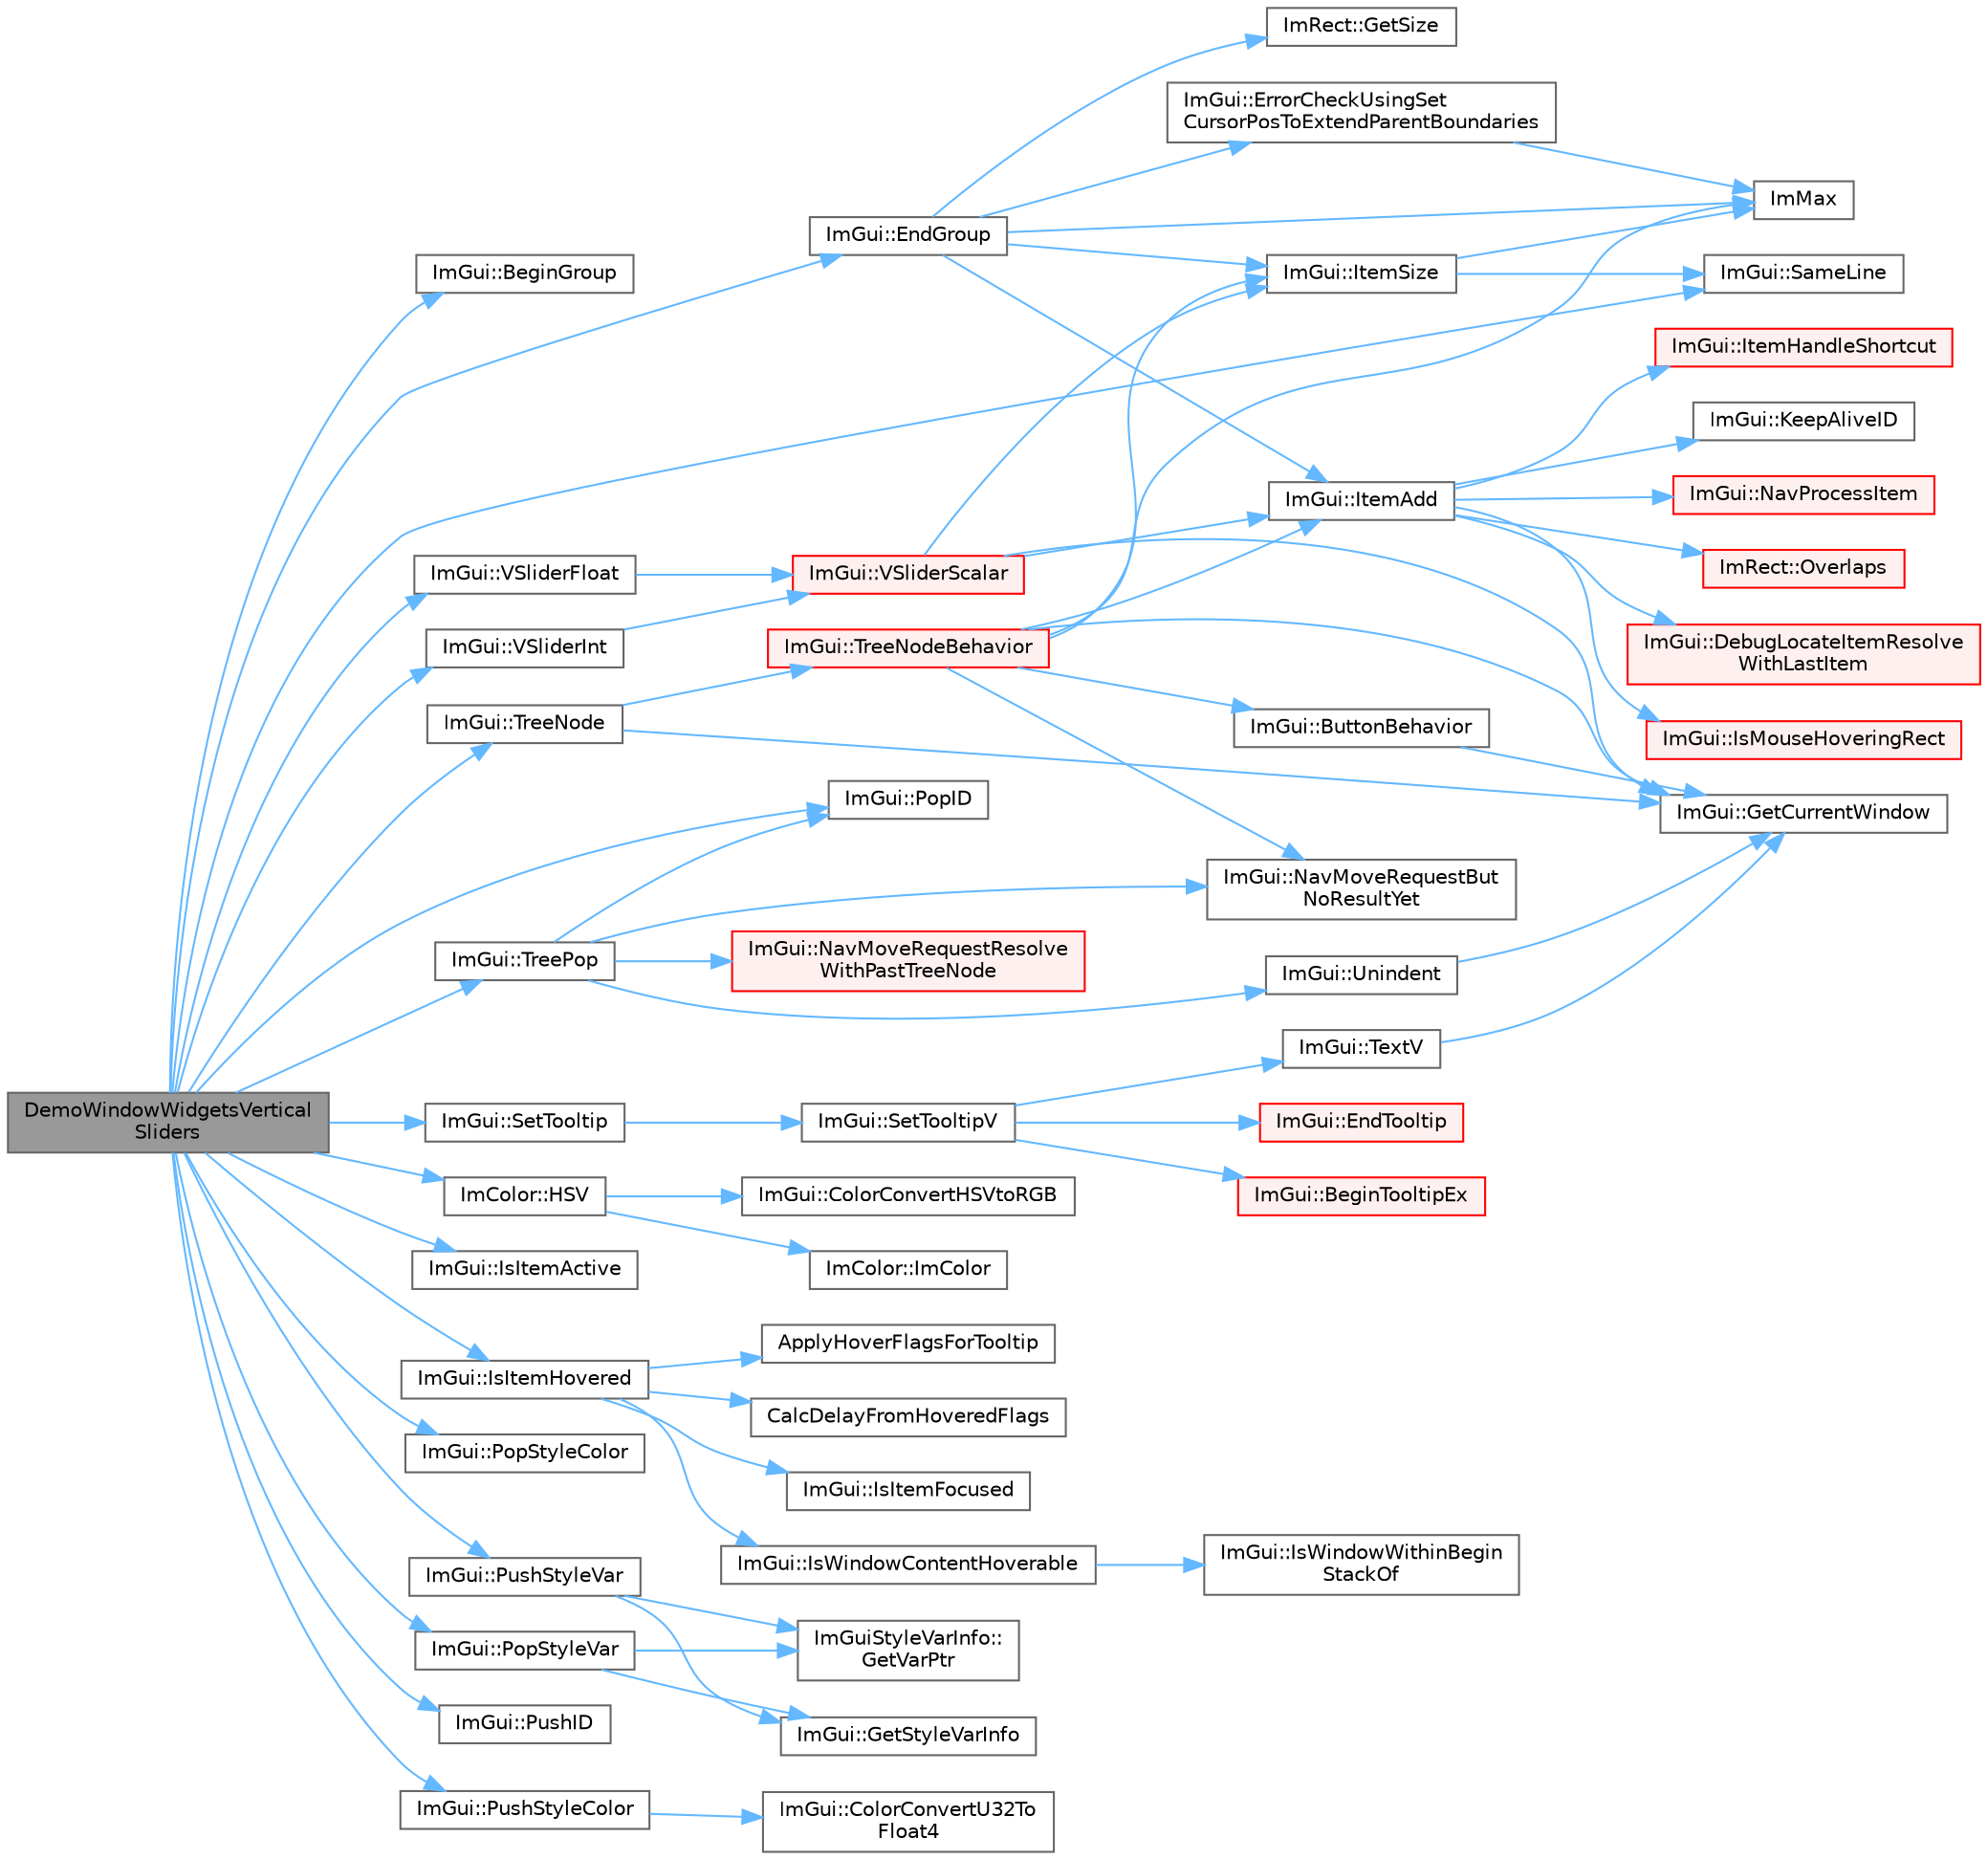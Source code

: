 digraph "DemoWindowWidgetsVerticalSliders"
{
 // LATEX_PDF_SIZE
  bgcolor="transparent";
  edge [fontname=Helvetica,fontsize=10,labelfontname=Helvetica,labelfontsize=10];
  node [fontname=Helvetica,fontsize=10,shape=box,height=0.2,width=0.4];
  rankdir="LR";
  Node1 [id="Node000001",label="DemoWindowWidgetsVertical\lSliders",height=0.2,width=0.4,color="gray40", fillcolor="grey60", style="filled", fontcolor="black",tooltip=" "];
  Node1 -> Node2 [id="edge1_Node000001_Node000002",color="steelblue1",style="solid",tooltip=" "];
  Node2 [id="Node000002",label="ImGui::BeginGroup",height=0.2,width=0.4,color="grey40", fillcolor="white", style="filled",URL="$namespace_im_gui.html#a42407e196b7ed2a8755bff28aae9805f",tooltip=" "];
  Node1 -> Node3 [id="edge2_Node000001_Node000003",color="steelblue1",style="solid",tooltip=" "];
  Node3 [id="Node000003",label="ImGui::EndGroup",height=0.2,width=0.4,color="grey40", fillcolor="white", style="filled",URL="$namespace_im_gui.html#a05fc97fc64f28a55486087f503d9a622",tooltip=" "];
  Node3 -> Node4 [id="edge3_Node000003_Node000004",color="steelblue1",style="solid",tooltip=" "];
  Node4 [id="Node000004",label="ImGui::ErrorCheckUsingSet\lCursorPosToExtendParentBoundaries",height=0.2,width=0.4,color="grey40", fillcolor="white", style="filled",URL="$namespace_im_gui.html#ad5832500c14abd9e76e376b82701385b",tooltip=" "];
  Node4 -> Node5 [id="edge4_Node000004_Node000005",color="steelblue1",style="solid",tooltip=" "];
  Node5 [id="Node000005",label="ImMax",height=0.2,width=0.4,color="grey40", fillcolor="white", style="filled",URL="$imgui__internal_8h.html#a7667efd95147d0422f140917c71a9226",tooltip=" "];
  Node3 -> Node6 [id="edge5_Node000003_Node000006",color="steelblue1",style="solid",tooltip=" "];
  Node6 [id="Node000006",label="ImRect::GetSize",height=0.2,width=0.4,color="grey40", fillcolor="white", style="filled",URL="$struct_im_rect.html#ae459d9c50003058cfb34519a571aaf33",tooltip=" "];
  Node3 -> Node5 [id="edge6_Node000003_Node000005",color="steelblue1",style="solid",tooltip=" "];
  Node3 -> Node7 [id="edge7_Node000003_Node000007",color="steelblue1",style="solid",tooltip=" "];
  Node7 [id="Node000007",label="ImGui::ItemAdd",height=0.2,width=0.4,color="grey40", fillcolor="white", style="filled",URL="$namespace_im_gui.html#a0c2ccafc8d403c02a6590ac21157b9ac",tooltip=" "];
  Node7 -> Node8 [id="edge8_Node000007_Node000008",color="steelblue1",style="solid",tooltip=" "];
  Node8 [id="Node000008",label="ImGui::DebugLocateItemResolve\lWithLastItem",height=0.2,width=0.4,color="red", fillcolor="#FFF0F0", style="filled",URL="$namespace_im_gui.html#ae8ab0d7dfc90af8e82db3ed9e7829219",tooltip=" "];
  Node7 -> Node32 [id="edge9_Node000007_Node000032",color="steelblue1",style="solid",tooltip=" "];
  Node32 [id="Node000032",label="ImGui::IsMouseHoveringRect",height=0.2,width=0.4,color="red", fillcolor="#FFF0F0", style="filled",URL="$namespace_im_gui.html#ae0b8ea0e06c457316d6aed6c5b2a1c25",tooltip=" "];
  Node7 -> Node36 [id="edge10_Node000007_Node000036",color="steelblue1",style="solid",tooltip=" "];
  Node36 [id="Node000036",label="ImGui::ItemHandleShortcut",height=0.2,width=0.4,color="red", fillcolor="#FFF0F0", style="filled",URL="$namespace_im_gui.html#a338deb537666a886cf3ece08c07e9fa9",tooltip=" "];
  Node7 -> Node39 [id="edge11_Node000007_Node000039",color="steelblue1",style="solid",tooltip=" "];
  Node39 [id="Node000039",label="ImGui::KeepAliveID",height=0.2,width=0.4,color="grey40", fillcolor="white", style="filled",URL="$namespace_im_gui.html#a85a245c78a9f7c351636bdad6e60c488",tooltip=" "];
  Node7 -> Node40 [id="edge12_Node000007_Node000040",color="steelblue1",style="solid",tooltip=" "];
  Node40 [id="Node000040",label="ImGui::NavProcessItem",height=0.2,width=0.4,color="red", fillcolor="#FFF0F0", style="filled",URL="$namespace_im_gui.html#aa217c2f0448788f3c064bf828a8f9d8f",tooltip=" "];
  Node7 -> Node70 [id="edge13_Node000007_Node000070",color="steelblue1",style="solid",tooltip=" "];
  Node70 [id="Node000070",label="ImRect::Overlaps",height=0.2,width=0.4,color="red", fillcolor="#FFF0F0", style="filled",URL="$struct_im_rect.html#a0af3bade3781e5e7c6afdf71ccfb0d43",tooltip=" "];
  Node3 -> Node71 [id="edge14_Node000003_Node000071",color="steelblue1",style="solid",tooltip=" "];
  Node71 [id="Node000071",label="ImGui::ItemSize",height=0.2,width=0.4,color="grey40", fillcolor="white", style="filled",URL="$namespace_im_gui.html#a4b5818a652d943ea54e0cec9fb3943d7",tooltip=" "];
  Node71 -> Node5 [id="edge15_Node000071_Node000005",color="steelblue1",style="solid",tooltip=" "];
  Node71 -> Node72 [id="edge16_Node000071_Node000072",color="steelblue1",style="solid",tooltip=" "];
  Node72 [id="Node000072",label="ImGui::SameLine",height=0.2,width=0.4,color="grey40", fillcolor="white", style="filled",URL="$namespace_im_gui.html#addd433eb3aae59119e341e80db474f66",tooltip=" "];
  Node1 -> Node73 [id="edge17_Node000001_Node000073",color="steelblue1",style="solid",tooltip=" "];
  Node73 [id="Node000073",label="ImColor::HSV",height=0.2,width=0.4,color="grey40", fillcolor="white", style="filled",URL="$struct_im_color.html#ac8cb52119648523038818a613becf010",tooltip=" "];
  Node73 -> Node74 [id="edge18_Node000073_Node000074",color="steelblue1",style="solid",tooltip=" "];
  Node74 [id="Node000074",label="ImGui::ColorConvertHSVtoRGB",height=0.2,width=0.4,color="grey40", fillcolor="white", style="filled",URL="$namespace_im_gui.html#a074427678b3e56378b7dcdefa4c8b5c7",tooltip=" "];
  Node73 -> Node75 [id="edge19_Node000073_Node000075",color="steelblue1",style="solid",tooltip=" "];
  Node75 [id="Node000075",label="ImColor::ImColor",height=0.2,width=0.4,color="grey40", fillcolor="white", style="filled",URL="$struct_im_color.html#afcac85caf0653c8c73048b79f98a1933",tooltip=" "];
  Node1 -> Node76 [id="edge20_Node000001_Node000076",color="steelblue1",style="solid",tooltip=" "];
  Node76 [id="Node000076",label="ImGui::IsItemActive",height=0.2,width=0.4,color="grey40", fillcolor="white", style="filled",URL="$namespace_im_gui.html#a2d8ac4569456a8003e4dddd39caf771c",tooltip=" "];
  Node1 -> Node77 [id="edge21_Node000001_Node000077",color="steelblue1",style="solid",tooltip=" "];
  Node77 [id="Node000077",label="ImGui::IsItemHovered",height=0.2,width=0.4,color="grey40", fillcolor="white", style="filled",URL="$namespace_im_gui.html#ac9a400eff3a9561d95e80486c52a660b",tooltip=" "];
  Node77 -> Node78 [id="edge22_Node000077_Node000078",color="steelblue1",style="solid",tooltip=" "];
  Node78 [id="Node000078",label="ApplyHoverFlagsForTooltip",height=0.2,width=0.4,color="grey40", fillcolor="white", style="filled",URL="$imgui_8cpp.html#a989cfbd85e6f3d725efd883c4275872e",tooltip=" "];
  Node77 -> Node79 [id="edge23_Node000077_Node000079",color="steelblue1",style="solid",tooltip=" "];
  Node79 [id="Node000079",label="CalcDelayFromHoveredFlags",height=0.2,width=0.4,color="grey40", fillcolor="white", style="filled",URL="$imgui_8cpp.html#a486a2f0ac6b8bc3c18f14d08b3c808d6",tooltip=" "];
  Node77 -> Node80 [id="edge24_Node000077_Node000080",color="steelblue1",style="solid",tooltip=" "];
  Node80 [id="Node000080",label="ImGui::IsItemFocused",height=0.2,width=0.4,color="grey40", fillcolor="white", style="filled",URL="$namespace_im_gui.html#add3290865a67327258c3a32b695adb28",tooltip=" "];
  Node77 -> Node81 [id="edge25_Node000077_Node000081",color="steelblue1",style="solid",tooltip=" "];
  Node81 [id="Node000081",label="ImGui::IsWindowContentHoverable",height=0.2,width=0.4,color="grey40", fillcolor="white", style="filled",URL="$namespace_im_gui.html#ab3095c274afa3c3d73e1d5cae190f469",tooltip=" "];
  Node81 -> Node82 [id="edge26_Node000081_Node000082",color="steelblue1",style="solid",tooltip=" "];
  Node82 [id="Node000082",label="ImGui::IsWindowWithinBegin\lStackOf",height=0.2,width=0.4,color="grey40", fillcolor="white", style="filled",URL="$namespace_im_gui.html#a48de6990762aa67d7da5c3264b92d44f",tooltip=" "];
  Node1 -> Node83 [id="edge27_Node000001_Node000083",color="steelblue1",style="solid",tooltip=" "];
  Node83 [id="Node000083",label="ImGui::PopID",height=0.2,width=0.4,color="grey40", fillcolor="white", style="filled",URL="$namespace_im_gui.html#aba0b2d8f890a5d435ae43d0c4a2d4dd1",tooltip=" "];
  Node1 -> Node84 [id="edge28_Node000001_Node000084",color="steelblue1",style="solid",tooltip=" "];
  Node84 [id="Node000084",label="ImGui::PopStyleColor",height=0.2,width=0.4,color="grey40", fillcolor="white", style="filled",URL="$namespace_im_gui.html#a9795f730b4043a98b6254738d86efcdc",tooltip=" "];
  Node1 -> Node85 [id="edge29_Node000001_Node000085",color="steelblue1",style="solid",tooltip=" "];
  Node85 [id="Node000085",label="ImGui::PopStyleVar",height=0.2,width=0.4,color="grey40", fillcolor="white", style="filled",URL="$namespace_im_gui.html#a14116e57d81e326adef2a702e65781d4",tooltip=" "];
  Node85 -> Node86 [id="edge30_Node000085_Node000086",color="steelblue1",style="solid",tooltip=" "];
  Node86 [id="Node000086",label="ImGui::GetStyleVarInfo",height=0.2,width=0.4,color="grey40", fillcolor="white", style="filled",URL="$namespace_im_gui.html#a3870829d4a3b6ea8ad8f6f82c944495f",tooltip=" "];
  Node85 -> Node87 [id="edge31_Node000085_Node000087",color="steelblue1",style="solid",tooltip=" "];
  Node87 [id="Node000087",label="ImGuiStyleVarInfo::\lGetVarPtr",height=0.2,width=0.4,color="grey40", fillcolor="white", style="filled",URL="$struct_im_gui_style_var_info.html#a6621aa66480ec67de95b6a74625d834a",tooltip=" "];
  Node1 -> Node88 [id="edge32_Node000001_Node000088",color="steelblue1",style="solid",tooltip=" "];
  Node88 [id="Node000088",label="ImGui::PushID",height=0.2,width=0.4,color="grey40", fillcolor="white", style="filled",URL="$namespace_im_gui.html#a27a8533605dc5b8cabf161bf7715bbde",tooltip=" "];
  Node1 -> Node89 [id="edge33_Node000001_Node000089",color="steelblue1",style="solid",tooltip=" "];
  Node89 [id="Node000089",label="ImGui::PushStyleColor",height=0.2,width=0.4,color="grey40", fillcolor="white", style="filled",URL="$namespace_im_gui.html#a77ee84afb636e05eb4b2d6eeddcc2aa8",tooltip=" "];
  Node89 -> Node90 [id="edge34_Node000089_Node000090",color="steelblue1",style="solid",tooltip=" "];
  Node90 [id="Node000090",label="ImGui::ColorConvertU32To\lFloat4",height=0.2,width=0.4,color="grey40", fillcolor="white", style="filled",URL="$namespace_im_gui.html#a74df648cad381b5ad979c3609b7f4b2a",tooltip=" "];
  Node1 -> Node91 [id="edge35_Node000001_Node000091",color="steelblue1",style="solid",tooltip=" "];
  Node91 [id="Node000091",label="ImGui::PushStyleVar",height=0.2,width=0.4,color="grey40", fillcolor="white", style="filled",URL="$namespace_im_gui.html#aab3f43009094462cf2a5eb554785949b",tooltip=" "];
  Node91 -> Node86 [id="edge36_Node000091_Node000086",color="steelblue1",style="solid",tooltip=" "];
  Node91 -> Node87 [id="edge37_Node000091_Node000087",color="steelblue1",style="solid",tooltip=" "];
  Node1 -> Node72 [id="edge38_Node000001_Node000072",color="steelblue1",style="solid",tooltip=" "];
  Node1 -> Node92 [id="edge39_Node000001_Node000092",color="steelblue1",style="solid",tooltip=" "];
  Node92 [id="Node000092",label="ImGui::SetTooltip",height=0.2,width=0.4,color="grey40", fillcolor="white", style="filled",URL="$namespace_im_gui.html#a313073fa01b8a9791f241ef93091ce92",tooltip=" "];
  Node92 -> Node93 [id="edge40_Node000092_Node000093",color="steelblue1",style="solid",tooltip=" "];
  Node93 [id="Node000093",label="ImGui::SetTooltipV",height=0.2,width=0.4,color="grey40", fillcolor="white", style="filled",URL="$namespace_im_gui.html#a3826acf68fc4a12bb66401575f51d6a2",tooltip=" "];
  Node93 -> Node94 [id="edge41_Node000093_Node000094",color="steelblue1",style="solid",tooltip=" "];
  Node94 [id="Node000094",label="ImGui::BeginTooltipEx",height=0.2,width=0.4,color="red", fillcolor="#FFF0F0", style="filled",URL="$namespace_im_gui.html#a18b17a0b20c3f2a16068b84210cfded4",tooltip=" "];
  Node93 -> Node145 [id="edge42_Node000093_Node000145",color="steelblue1",style="solid",tooltip=" "];
  Node145 [id="Node000145",label="ImGui::EndTooltip",height=0.2,width=0.4,color="red", fillcolor="#FFF0F0", style="filled",URL="$namespace_im_gui.html#ac8d75c160cfdf43d512f773ca133a1c6",tooltip=" "];
  Node93 -> Node519 [id="edge43_Node000093_Node000519",color="steelblue1",style="solid",tooltip=" "];
  Node519 [id="Node000519",label="ImGui::TextV",height=0.2,width=0.4,color="grey40", fillcolor="white", style="filled",URL="$namespace_im_gui.html#a10a0d6362178c2f743092f21e1b6cd20",tooltip=" "];
  Node519 -> Node149 [id="edge44_Node000519_Node000149",color="steelblue1",style="solid",tooltip=" "];
  Node149 [id="Node000149",label="ImGui::GetCurrentWindow",height=0.2,width=0.4,color="grey40", fillcolor="white", style="filled",URL="$namespace_im_gui.html#ac452417b5004ca16a814a72cff153526",tooltip=" "];
  Node1 -> Node520 [id="edge45_Node000001_Node000520",color="steelblue1",style="solid",tooltip=" "];
  Node520 [id="Node000520",label="ImGui::TreeNode",height=0.2,width=0.4,color="grey40", fillcolor="white", style="filled",URL="$namespace_im_gui.html#a4dff507ce8bbe0da9556bb50b1e60d7f",tooltip=" "];
  Node520 -> Node149 [id="edge46_Node000520_Node000149",color="steelblue1",style="solid",tooltip=" "];
  Node520 -> Node521 [id="edge47_Node000520_Node000521",color="steelblue1",style="solid",tooltip=" "];
  Node521 [id="Node000521",label="ImGui::TreeNodeBehavior",height=0.2,width=0.4,color="red", fillcolor="#FFF0F0", style="filled",URL="$namespace_im_gui.html#a918eabf70d288e93b2519ee1eac2c0b4",tooltip=" "];
  Node521 -> Node148 [id="edge48_Node000521_Node000148",color="steelblue1",style="solid",tooltip=" "];
  Node148 [id="Node000148",label="ImGui::ButtonBehavior",height=0.2,width=0.4,color="grey40", fillcolor="white", style="filled",URL="$namespace_im_gui.html#a65a4f18b1bc8ce0f351687922089f374",tooltip=" "];
  Node148 -> Node149 [id="edge49_Node000148_Node000149",color="steelblue1",style="solid",tooltip=" "];
  Node521 -> Node149 [id="edge50_Node000521_Node000149",color="steelblue1",style="solid",tooltip=" "];
  Node521 -> Node5 [id="edge51_Node000521_Node000005",color="steelblue1",style="solid",tooltip=" "];
  Node521 -> Node7 [id="edge52_Node000521_Node000007",color="steelblue1",style="solid",tooltip=" "];
  Node521 -> Node71 [id="edge53_Node000521_Node000071",color="steelblue1",style="solid",tooltip=" "];
  Node521 -> Node186 [id="edge54_Node000521_Node000186",color="steelblue1",style="solid",tooltip=" "];
  Node186 [id="Node000186",label="ImGui::NavMoveRequestBut\lNoResultYet",height=0.2,width=0.4,color="grey40", fillcolor="white", style="filled",URL="$namespace_im_gui.html#a3fab98556d11690efd4f7f2fde94968e",tooltip=" "];
  Node1 -> Node362 [id="edge55_Node000001_Node000362",color="steelblue1",style="solid",tooltip=" "];
  Node362 [id="Node000362",label="ImGui::TreePop",height=0.2,width=0.4,color="grey40", fillcolor="white", style="filled",URL="$namespace_im_gui.html#a41ecf265e5f678c78fc9c30b3cf2077f",tooltip=" "];
  Node362 -> Node186 [id="edge56_Node000362_Node000186",color="steelblue1",style="solid",tooltip=" "];
  Node362 -> Node363 [id="edge57_Node000362_Node000363",color="steelblue1",style="solid",tooltip=" "];
  Node363 [id="Node000363",label="ImGui::NavMoveRequestResolve\lWithPastTreeNode",height=0.2,width=0.4,color="red", fillcolor="#FFF0F0", style="filled",URL="$namespace_im_gui.html#a626a63937b3f661fc089c4989176cb90",tooltip=" "];
  Node362 -> Node83 [id="edge58_Node000362_Node000083",color="steelblue1",style="solid",tooltip=" "];
  Node362 -> Node364 [id="edge59_Node000362_Node000364",color="steelblue1",style="solid",tooltip=" "];
  Node364 [id="Node000364",label="ImGui::Unindent",height=0.2,width=0.4,color="grey40", fillcolor="white", style="filled",URL="$namespace_im_gui.html#ad577d36753634c9bbdc3750b0e5217f5",tooltip=" "];
  Node364 -> Node149 [id="edge60_Node000364_Node000149",color="steelblue1",style="solid",tooltip=" "];
  Node1 -> Node530 [id="edge61_Node000001_Node000530",color="steelblue1",style="solid",tooltip=" "];
  Node530 [id="Node000530",label="ImGui::VSliderFloat",height=0.2,width=0.4,color="grey40", fillcolor="white", style="filled",URL="$namespace_im_gui.html#a990332e589b828093786bbc007b9bfda",tooltip=" "];
  Node530 -> Node531 [id="edge62_Node000530_Node000531",color="steelblue1",style="solid",tooltip=" "];
  Node531 [id="Node000531",label="ImGui::VSliderScalar",height=0.2,width=0.4,color="red", fillcolor="#FFF0F0", style="filled",URL="$namespace_im_gui.html#a6ad24ca37a530d43f9d1c727d94e4829",tooltip=" "];
  Node531 -> Node149 [id="edge63_Node000531_Node000149",color="steelblue1",style="solid",tooltip=" "];
  Node531 -> Node7 [id="edge64_Node000531_Node000007",color="steelblue1",style="solid",tooltip=" "];
  Node531 -> Node71 [id="edge65_Node000531_Node000071",color="steelblue1",style="solid",tooltip=" "];
  Node1 -> Node536 [id="edge66_Node000001_Node000536",color="steelblue1",style="solid",tooltip=" "];
  Node536 [id="Node000536",label="ImGui::VSliderInt",height=0.2,width=0.4,color="grey40", fillcolor="white", style="filled",URL="$namespace_im_gui.html#a3cf7cf500353bf13250e29d788bd3fff",tooltip=" "];
  Node536 -> Node531 [id="edge67_Node000536_Node000531",color="steelblue1",style="solid",tooltip=" "];
}
